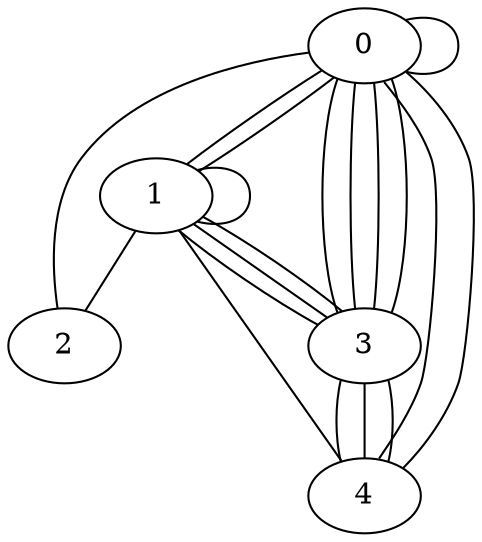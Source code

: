 graph graphname {0;1;2;3;4;0--0; 0--1; 0--1; 0--2; 0--3; 0--3; 0--3; 0--3; 0--4; 0--4; 1--1; 1--2; 1--3; 1--3; 1--3; 1--4; 3--4; 3--4; 3--4; }
